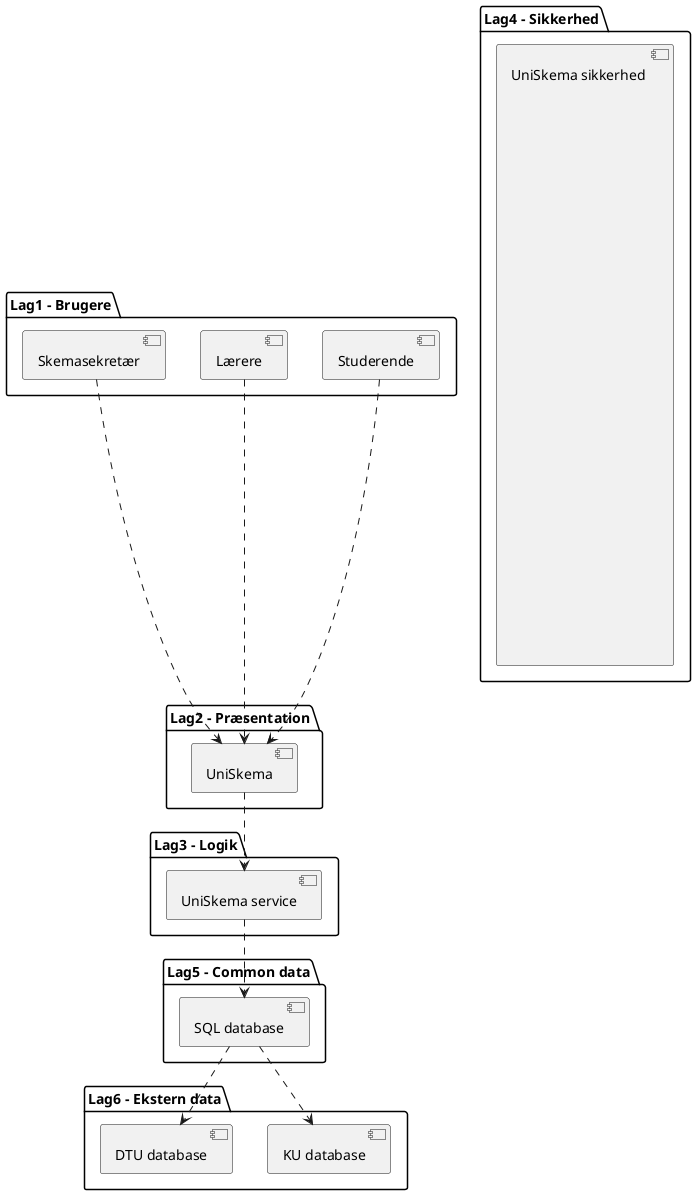 @startuml
package "Lag1 - Brugere" {
  [Studerende]
  [Lærere]
  [Skemasekretær]
}

package "Lag2 - Præsentation" {
  [UniSkema]
}

package "Lag3 - Logik" {
  [UniSkema service]
}

package "Lag4 - Sikkerhed" {
    [UniSkema sikkerhed \n\n\n\n\n\n\n\n\n\n\n\n\n\n\n\n\n\n\n\n\n\n\n\n\n\n\n\n\n\n]
}

package "Lag5 - Common data" {
    [SQL database]
}

package "Lag6 - Ekstern data" {
    [KU database]
    [DTU database]
}

[Studerende] ..> [UniSkema]
[Skemasekretær] ..> [UniSkema]
[Lærere] ..> [UniSkema]
[UniSkema] ..> [UniSkema service]
[UniSkema service] ..> [SQL database]
[SQL database] ..> [KU database]
[SQL database] ..> [DTU database]


@enduml